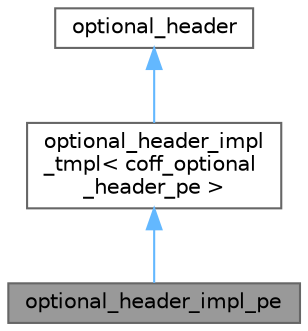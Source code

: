 digraph "optional_header_impl_pe"
{
 // LATEX_PDF_SIZE
  bgcolor="transparent";
  edge [fontname=Helvetica,fontsize=10,labelfontname=Helvetica,labelfontsize=10];
  node [fontname=Helvetica,fontsize=10,shape=box,height=0.2,width=0.4];
  Node1 [id="Node000001",label="optional_header_impl_pe",height=0.2,width=0.4,color="gray40", fillcolor="grey60", style="filled", fontcolor="black",tooltip="Class for accessing a COFF file optional header, for the PE32 format."];
  Node2 -> Node1 [id="edge1_Node000001_Node000002",dir="back",color="steelblue1",style="solid",tooltip=" "];
  Node2 [id="Node000002",label="optional_header_impl\l_tmpl\< coff_optional\l_header_pe \>",height=0.2,width=0.4,color="gray40", fillcolor="white", style="filled",URL="$class_c_o_f_f_i_1_1optional__header__impl__tmpl.html",tooltip=" "];
  Node3 -> Node2 [id="edge2_Node000002_Node000003",dir="back",color="steelblue1",style="solid",tooltip=" "];
  Node3 [id="Node000003",label="optional_header",height=0.2,width=0.4,color="gray40", fillcolor="white", style="filled",URL="$class_c_o_f_f_i_1_1optional__header.html",tooltip="Interface class for accessing the COFF file optional header, for all the COFF architectures."];
}
